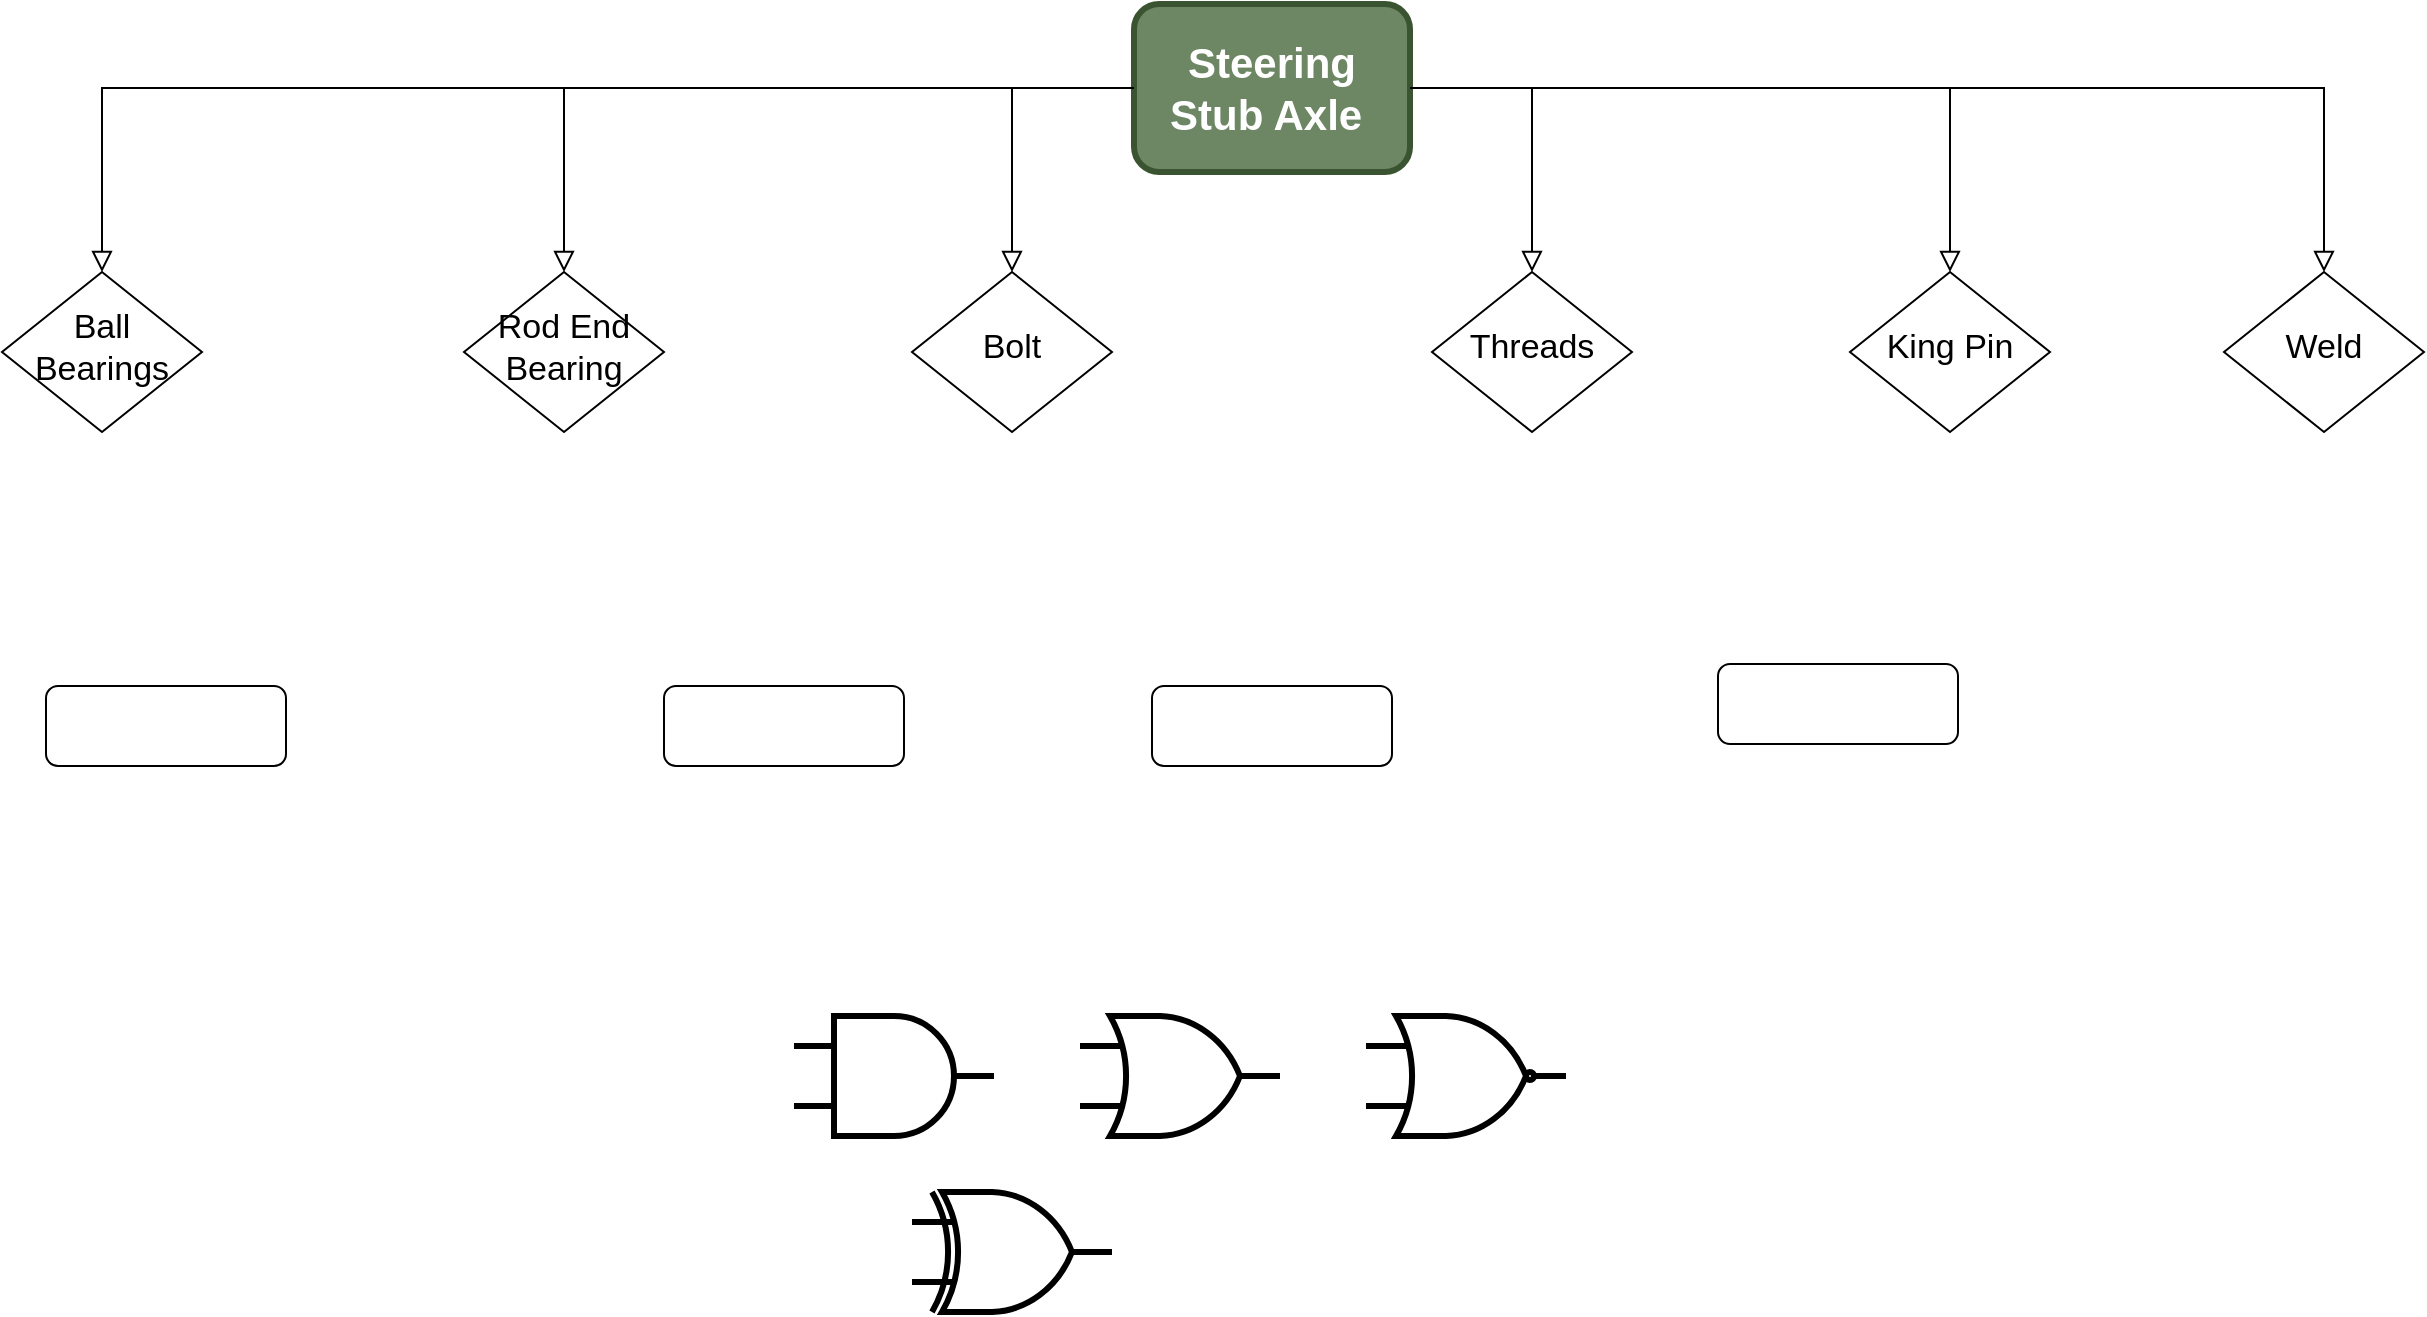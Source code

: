 <mxfile version="14.0.1" type="github"><diagram id="C5RBs43oDa-KdzZeNtuy" name="Page-1"><mxGraphModel dx="1351" dy="844" grid="1" gridSize="11" guides="1" tooltips="1" connect="1" arrows="1" fold="1" page="1" pageScale="1" pageWidth="2336" pageHeight="1654" background="none" math="0" shadow="0"><root><mxCell id="WIyWlLk6GJQsqaUBKTNV-0"/><mxCell id="WIyWlLk6GJQsqaUBKTNV-1" parent="WIyWlLk6GJQsqaUBKTNV-0"/><mxCell id="WIyWlLk6GJQsqaUBKTNV-2" value="" style="rounded=0;html=1;jettySize=auto;orthogonalLoop=1;fontSize=11;endArrow=block;endFill=0;endSize=8;strokeWidth=1;shadow=0;labelBackgroundColor=none;edgeStyle=orthogonalEdgeStyle;" parent="WIyWlLk6GJQsqaUBKTNV-1" source="WIyWlLk6GJQsqaUBKTNV-3" target="WIyWlLk6GJQsqaUBKTNV-6" edge="1"><mxGeometry relative="1" as="geometry"/></mxCell><mxCell id="WIyWlLk6GJQsqaUBKTNV-3" value="Steering Stub Axle&amp;nbsp;" style="rounded=1;whiteSpace=wrap;html=1;fontSize=21;glass=0;strokeWidth=3;shadow=0;fontStyle=1;fillColor=#6d8764;strokeColor=#3A5431;fontColor=#ffffff;" parent="WIyWlLk6GJQsqaUBKTNV-1" vertex="1"><mxGeometry x="1160" y="55" width="138" height="84" as="geometry"/></mxCell><mxCell id="WIyWlLk6GJQsqaUBKTNV-6" value="Rod End Bearing" style="rhombus;whiteSpace=wrap;html=1;shadow=0;fontFamily=Helvetica;fontSize=17;align=center;strokeWidth=1;spacing=6;spacingTop=-4;" parent="WIyWlLk6GJQsqaUBKTNV-1" vertex="1"><mxGeometry x="825" y="189" width="100" height="80" as="geometry"/></mxCell><mxCell id="WIyWlLk6GJQsqaUBKTNV-10" value="Bolt" style="rhombus;whiteSpace=wrap;html=1;shadow=0;fontFamily=Helvetica;fontSize=17;align=center;strokeWidth=1;spacing=6;spacingTop=-4;" parent="WIyWlLk6GJQsqaUBKTNV-1" vertex="1"><mxGeometry x="1049" y="189" width="100" height="80" as="geometry"/></mxCell><mxCell id="jeEFGblLm3--J-H0lnIA-1" value="King Pin" style="rhombus;whiteSpace=wrap;html=1;shadow=0;fontFamily=Helvetica;fontSize=17;align=center;strokeWidth=1;spacing=6;spacingTop=-4;" vertex="1" parent="WIyWlLk6GJQsqaUBKTNV-1"><mxGeometry x="1518" y="189" width="100" height="80" as="geometry"/></mxCell><mxCell id="jeEFGblLm3--J-H0lnIA-2" value="" style="rounded=1;whiteSpace=wrap;html=1;fontSize=12;glass=0;strokeWidth=1;shadow=0;" vertex="1" parent="WIyWlLk6GJQsqaUBKTNV-1"><mxGeometry x="1169" y="396" width="120" height="40" as="geometry"/></mxCell><mxCell id="jeEFGblLm3--J-H0lnIA-3" value="" style="rounded=1;whiteSpace=wrap;html=1;fontSize=12;glass=0;strokeWidth=1;shadow=0;" vertex="1" parent="WIyWlLk6GJQsqaUBKTNV-1"><mxGeometry x="925" y="396" width="120" height="40" as="geometry"/></mxCell><mxCell id="jeEFGblLm3--J-H0lnIA-4" value="" style="rounded=1;whiteSpace=wrap;html=1;fontSize=12;glass=0;strokeWidth=1;shadow=0;" vertex="1" parent="WIyWlLk6GJQsqaUBKTNV-1"><mxGeometry x="616" y="396" width="120" height="40" as="geometry"/></mxCell><mxCell id="jeEFGblLm3--J-H0lnIA-5" value="" style="rounded=1;whiteSpace=wrap;html=1;fontSize=12;glass=0;strokeWidth=1;shadow=0;" vertex="1" parent="WIyWlLk6GJQsqaUBKTNV-1"><mxGeometry x="1452" y="385" width="120" height="40" as="geometry"/></mxCell><mxCell id="jeEFGblLm3--J-H0lnIA-6" value="Ball Bearings" style="rhombus;whiteSpace=wrap;html=1;shadow=0;fontFamily=Helvetica;fontSize=17;align=center;strokeWidth=1;spacing=6;spacingTop=-4;" vertex="1" parent="WIyWlLk6GJQsqaUBKTNV-1"><mxGeometry x="594" y="189" width="100" height="80" as="geometry"/></mxCell><mxCell id="jeEFGblLm3--J-H0lnIA-7" value="Weld" style="rhombus;whiteSpace=wrap;html=1;shadow=0;fontFamily=Helvetica;fontSize=17;align=center;strokeWidth=1;spacing=6;spacingTop=-4;" vertex="1" parent="WIyWlLk6GJQsqaUBKTNV-1"><mxGeometry x="1705" y="189" width="100" height="80" as="geometry"/></mxCell><mxCell id="jeEFGblLm3--J-H0lnIA-10" value="Threads" style="rhombus;whiteSpace=wrap;html=1;shadow=0;fontFamily=Helvetica;fontSize=17;align=center;strokeWidth=1;spacing=6;spacingTop=-4;" vertex="1" parent="WIyWlLk6GJQsqaUBKTNV-1"><mxGeometry x="1309" y="189" width="100" height="80" as="geometry"/></mxCell><mxCell id="jeEFGblLm3--J-H0lnIA-16" value="" style="rounded=0;html=1;jettySize=auto;orthogonalLoop=1;fontSize=11;endArrow=block;endFill=0;endSize=8;strokeWidth=1;shadow=0;labelBackgroundColor=none;edgeStyle=orthogonalEdgeStyle;entryX=0.5;entryY=0;entryDx=0;entryDy=0;exitX=0;exitY=0.5;exitDx=0;exitDy=0;" edge="1" parent="WIyWlLk6GJQsqaUBKTNV-1" source="WIyWlLk6GJQsqaUBKTNV-3" target="jeEFGblLm3--J-H0lnIA-6"><mxGeometry relative="1" as="geometry"><mxPoint x="925" y="99.0" as="sourcePoint"/><mxPoint x="651" y="167" as="targetPoint"/></mxGeometry></mxCell><mxCell id="jeEFGblLm3--J-H0lnIA-18" value="" style="rounded=0;html=1;jettySize=auto;orthogonalLoop=1;fontSize=11;endArrow=block;endFill=0;endSize=8;strokeWidth=1;shadow=0;labelBackgroundColor=none;edgeStyle=orthogonalEdgeStyle;exitX=0;exitY=0.5;exitDx=0;exitDy=0;entryX=0.5;entryY=0;entryDx=0;entryDy=0;" edge="1" parent="WIyWlLk6GJQsqaUBKTNV-1" source="WIyWlLk6GJQsqaUBKTNV-3" target="WIyWlLk6GJQsqaUBKTNV-10"><mxGeometry relative="1" as="geometry"><mxPoint x="1236" y="194.0" as="sourcePoint"/><mxPoint x="962" y="264.0" as="targetPoint"/></mxGeometry></mxCell><mxCell id="jeEFGblLm3--J-H0lnIA-19" value="" style="rounded=0;html=1;jettySize=auto;orthogonalLoop=1;fontSize=11;endArrow=block;endFill=0;endSize=8;strokeWidth=1;shadow=0;labelBackgroundColor=none;edgeStyle=orthogonalEdgeStyle;exitX=1;exitY=0.5;exitDx=0;exitDy=0;entryX=0.5;entryY=0;entryDx=0;entryDy=0;" edge="1" parent="WIyWlLk6GJQsqaUBKTNV-1" source="WIyWlLk6GJQsqaUBKTNV-3" target="jeEFGblLm3--J-H0lnIA-10"><mxGeometry relative="1" as="geometry"><mxPoint x="1289" y="165.0" as="sourcePoint"/><mxPoint x="1239" y="235" as="targetPoint"/></mxGeometry></mxCell><mxCell id="jeEFGblLm3--J-H0lnIA-20" value="" style="rounded=0;html=1;jettySize=auto;orthogonalLoop=1;fontSize=11;endArrow=block;endFill=0;endSize=8;strokeWidth=1;shadow=0;labelBackgroundColor=none;edgeStyle=orthogonalEdgeStyle;exitX=1;exitY=0.5;exitDx=0;exitDy=0;entryX=0.5;entryY=0;entryDx=0;entryDy=0;" edge="1" parent="WIyWlLk6GJQsqaUBKTNV-1" source="WIyWlLk6GJQsqaUBKTNV-3" target="jeEFGblLm3--J-H0lnIA-1"><mxGeometry relative="1" as="geometry"><mxPoint x="1474" y="110.0" as="sourcePoint"/><mxPoint x="1564" y="180" as="targetPoint"/></mxGeometry></mxCell><mxCell id="jeEFGblLm3--J-H0lnIA-21" value="" style="rounded=0;html=1;jettySize=auto;orthogonalLoop=1;fontSize=11;endArrow=block;endFill=0;endSize=8;strokeWidth=1;shadow=0;labelBackgroundColor=none;edgeStyle=orthogonalEdgeStyle;entryX=0.5;entryY=0;entryDx=0;entryDy=0;exitX=1;exitY=0.5;exitDx=0;exitDy=0;" edge="1" parent="WIyWlLk6GJQsqaUBKTNV-1" source="WIyWlLk6GJQsqaUBKTNV-3" target="jeEFGblLm3--J-H0lnIA-7"><mxGeometry relative="1" as="geometry"><mxPoint x="1276" y="121" as="sourcePoint"/><mxPoint x="1597" y="154" as="targetPoint"/></mxGeometry></mxCell><mxCell id="jeEFGblLm3--J-H0lnIA-23" value="" style="verticalLabelPosition=bottom;shadow=0;dashed=0;align=center;html=1;verticalAlign=top;shape=mxgraph.electrical.logic_gates.logic_gate;operation=and;strokeWidth=3;fontSize=17;" vertex="1" parent="WIyWlLk6GJQsqaUBKTNV-1"><mxGeometry x="990" y="561" width="100" height="60" as="geometry"/></mxCell><mxCell id="jeEFGblLm3--J-H0lnIA-25" value="" style="verticalLabelPosition=bottom;shadow=0;dashed=0;align=center;html=1;verticalAlign=top;shape=mxgraph.electrical.logic_gates.logic_gate;operation=or;strokeWidth=3;fontSize=17;" vertex="1" parent="WIyWlLk6GJQsqaUBKTNV-1"><mxGeometry x="1133" y="561" width="100" height="60" as="geometry"/></mxCell><mxCell id="jeEFGblLm3--J-H0lnIA-26" value="" style="verticalLabelPosition=bottom;shadow=0;dashed=0;align=center;html=1;verticalAlign=top;shape=mxgraph.electrical.logic_gates.logic_gate;operation=or;negating=1;strokeWidth=3;fontSize=17;" vertex="1" parent="WIyWlLk6GJQsqaUBKTNV-1"><mxGeometry x="1276" y="561" width="100" height="60" as="geometry"/></mxCell><mxCell id="jeEFGblLm3--J-H0lnIA-27" value="" style="verticalLabelPosition=bottom;shadow=0;dashed=0;align=center;html=1;verticalAlign=top;shape=mxgraph.electrical.logic_gates.logic_gate;operation=xor;strokeWidth=3;fontSize=17;" vertex="1" parent="WIyWlLk6GJQsqaUBKTNV-1"><mxGeometry x="1049" y="649" width="100" height="60" as="geometry"/></mxCell></root></mxGraphModel></diagram></mxfile>
